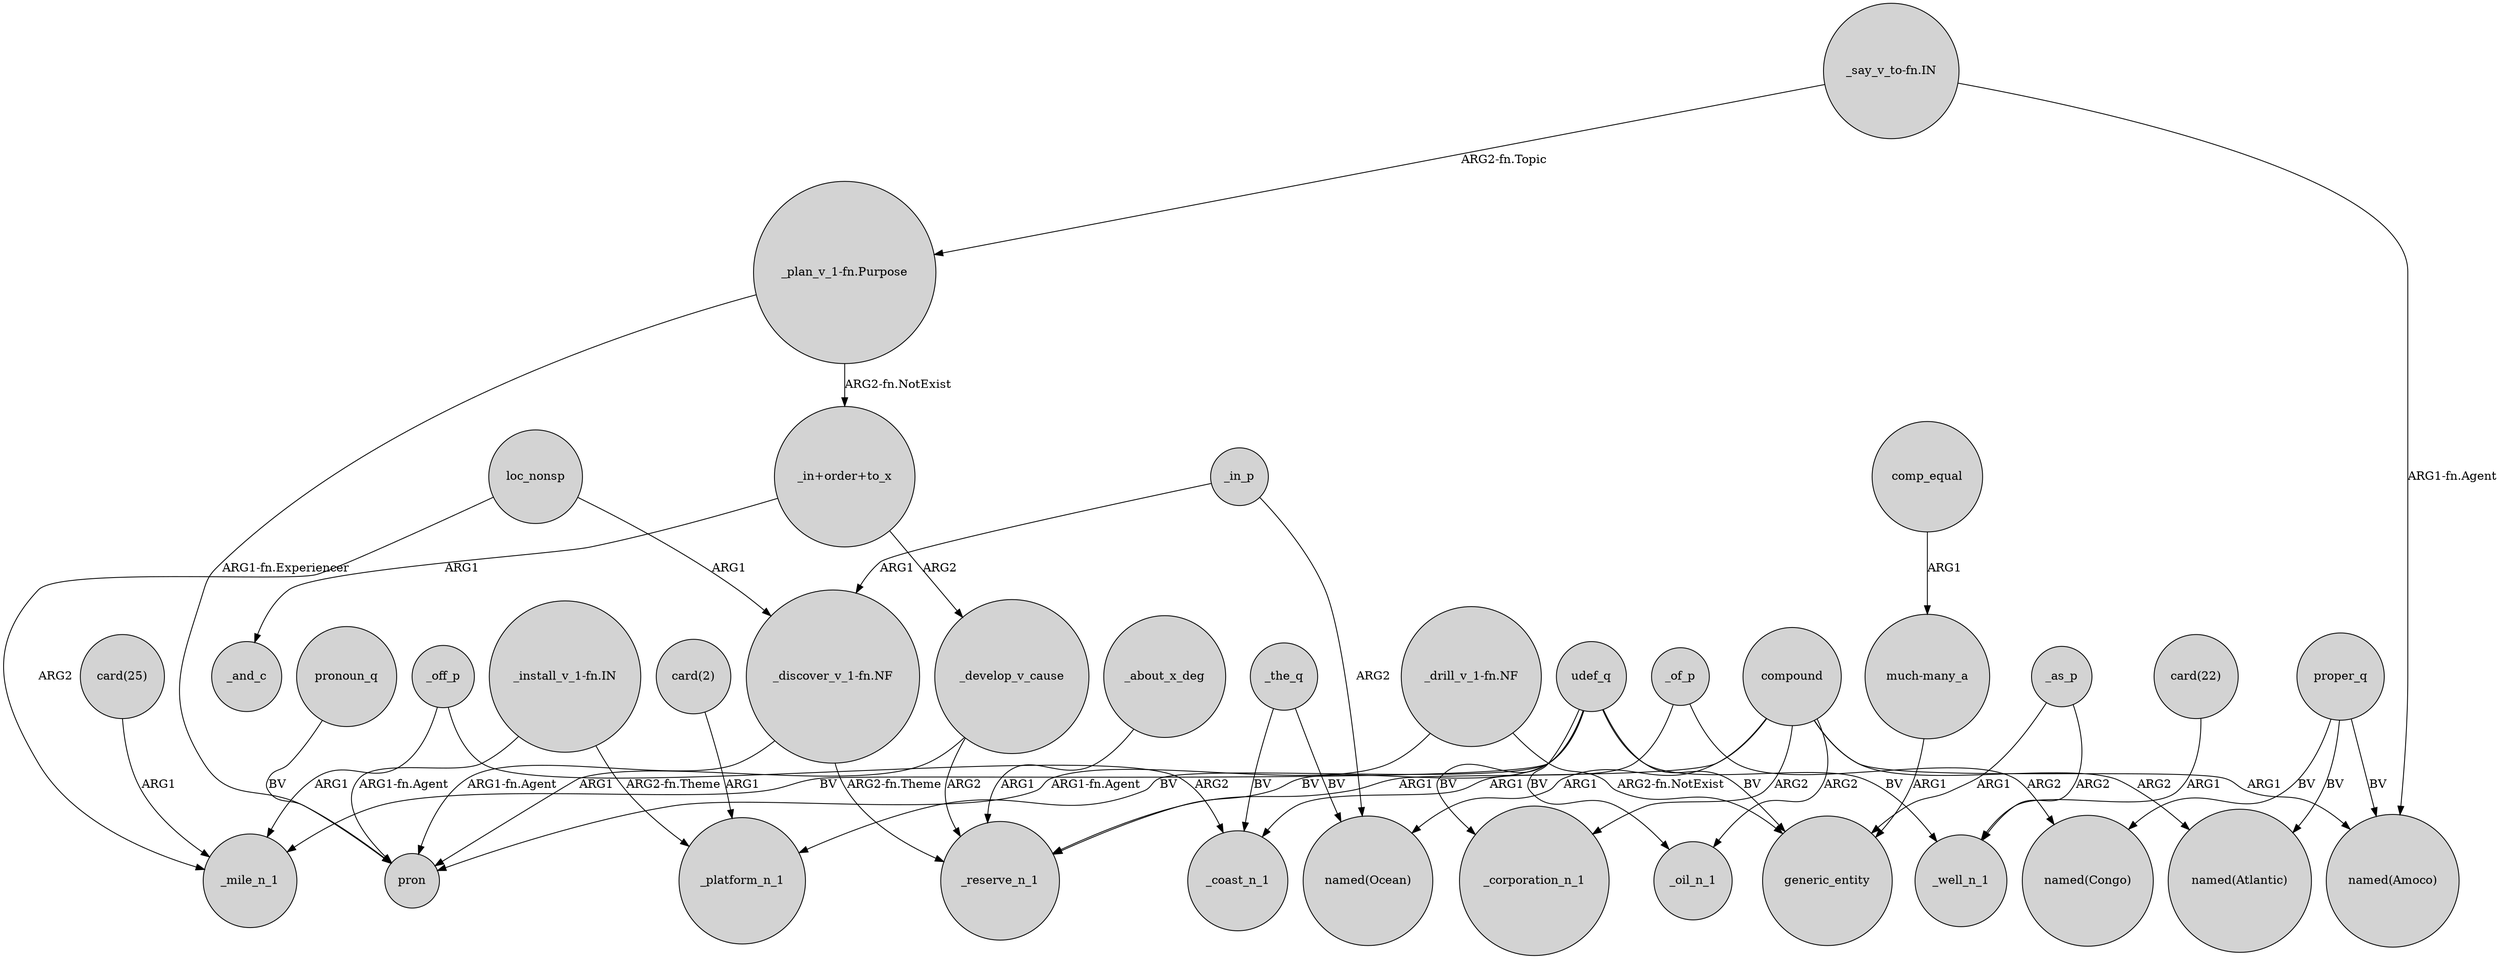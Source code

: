 digraph {
	node [shape=circle style=filled]
	udef_q -> _mile_n_1 [label=BV]
	"_install_v_1-fn.IN" -> pron [label="ARG1-fn.Agent"]
	_as_p -> _well_n_1 [label=ARG2]
	_off_p -> _coast_n_1 [label=ARG2]
	udef_q -> generic_entity [label=BV]
	loc_nonsp -> _mile_n_1 [label=ARG2]
	"_discover_v_1-fn.NF" -> pron [label="ARG1-fn.Agent"]
	"much-many_a" -> generic_entity [label=ARG1]
	_develop_v_cause -> _reserve_n_1 [label=ARG2]
	udef_q -> _platform_n_1 [label=BV]
	"_plan_v_1-fn.Purpose" -> pron [label="ARG1-fn.Experiencer"]
	"_discover_v_1-fn.NF" -> _reserve_n_1 [label="ARG2-fn.Theme"]
	compound -> _corporation_n_1 [label=ARG2]
	"_drill_v_1-fn.NF" -> pron [label="ARG1-fn.Agent"]
	comp_equal -> "much-many_a" [label=ARG1]
	_the_q -> _coast_n_1 [label=BV]
	compound -> "named(Atlantic)" [label=ARG2]
	udef_q -> _reserve_n_1 [label=BV]
	proper_q -> "named(Atlantic)" [label=BV]
	"_say_v_to-fn.IN" -> "_plan_v_1-fn.Purpose" [label="ARG2-fn.Topic"]
	"_drill_v_1-fn.NF" -> generic_entity [label="ARG2-fn.NotExist"]
	_develop_v_cause -> pron [label=ARG1]
	"_in+order+to_x" -> _and_c [label=ARG1]
	pronoun_q -> pron [label=BV]
	udef_q -> _corporation_n_1 [label=BV]
	"_say_v_to-fn.IN" -> "named(Amoco)" [label="ARG1-fn.Agent"]
	compound -> _oil_n_1 [label=ARG2]
	"card(25)" -> _mile_n_1 [label=ARG1]
	compound -> _reserve_n_1 [label=ARG1]
	_off_p -> _mile_n_1 [label=ARG1]
	"_in+order+to_x" -> _develop_v_cause [label=ARG2]
	proper_q -> "named(Amoco)" [label=BV]
	proper_q -> "named(Congo)" [label=BV]
	_of_p -> _coast_n_1 [label=ARG1]
	_of_p -> "named(Congo)" [label=ARG2]
	_the_q -> "named(Ocean)" [label=BV]
	compound -> "named(Amoco)" [label=ARG1]
	loc_nonsp -> "_discover_v_1-fn.NF" [label=ARG1]
	udef_q -> _oil_n_1 [label=BV]
	"_install_v_1-fn.IN" -> _platform_n_1 [label="ARG2-fn.Theme"]
	_in_p -> "_discover_v_1-fn.NF" [label=ARG1]
	"card(22)" -> _well_n_1 [label=ARG1]
	_about_x_deg -> _reserve_n_1 [label=ARG1]
	_in_p -> "named(Ocean)" [label=ARG2]
	"_plan_v_1-fn.Purpose" -> "_in+order+to_x" [label="ARG2-fn.NotExist"]
	udef_q -> _well_n_1 [label=BV]
	compound -> "named(Ocean)" [label=ARG1]
	"card(2)" -> _platform_n_1 [label=ARG1]
	_as_p -> generic_entity [label=ARG1]
}
